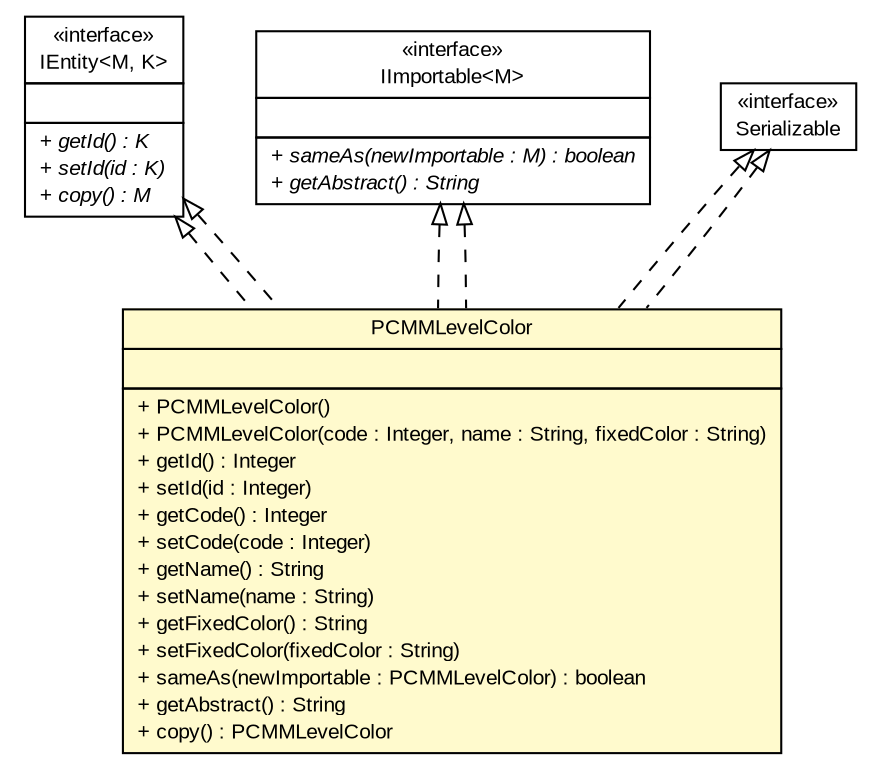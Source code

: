 #!/usr/local/bin/dot
#
# Class diagram 
# Generated by UMLGraph version R5_6-24-gf6e263 (http://www.umlgraph.org/)
#

digraph G {
	edge [fontname="arial",fontsize=10,labelfontname="arial",labelfontsize=10];
	node [fontname="arial",fontsize=10,shape=plaintext];
	nodesep=0.25;
	ranksep=0.5;
	// gov.sandia.cf.model.IEntity<M, K>
	c276680 [label=<<table title="gov.sandia.cf.model.IEntity" border="0" cellborder="1" cellspacing="0" cellpadding="2" port="p" href="./IEntity.html">
		<tr><td><table border="0" cellspacing="0" cellpadding="1">
<tr><td align="center" balign="center"> &#171;interface&#187; </td></tr>
<tr><td align="center" balign="center"> IEntity&lt;M, K&gt; </td></tr>
		</table></td></tr>
		<tr><td><table border="0" cellspacing="0" cellpadding="1">
<tr><td align="left" balign="left">  </td></tr>
		</table></td></tr>
		<tr><td><table border="0" cellspacing="0" cellpadding="1">
<tr><td align="left" balign="left"><font face="arial italic" point-size="10.0"> + getId() : K </font></td></tr>
<tr><td align="left" balign="left"><font face="arial italic" point-size="10.0"> + setId(id : K) </font></td></tr>
<tr><td align="left" balign="left"><font face="arial italic" point-size="10.0"> + copy() : M </font></td></tr>
		</table></td></tr>
		</table>>, URL="./IEntity.html", fontname="arial", fontcolor="black", fontsize=10.0];
	// gov.sandia.cf.model.IImportable<M>
	c276684 [label=<<table title="gov.sandia.cf.model.IImportable" border="0" cellborder="1" cellspacing="0" cellpadding="2" port="p" href="./IImportable.html">
		<tr><td><table border="0" cellspacing="0" cellpadding="1">
<tr><td align="center" balign="center"> &#171;interface&#187; </td></tr>
<tr><td align="center" balign="center"> IImportable&lt;M&gt; </td></tr>
		</table></td></tr>
		<tr><td><table border="0" cellspacing="0" cellpadding="1">
<tr><td align="left" balign="left">  </td></tr>
		</table></td></tr>
		<tr><td><table border="0" cellspacing="0" cellpadding="1">
<tr><td align="left" balign="left"><font face="arial italic" point-size="10.0"> + sameAs(newImportable : M) : boolean </font></td></tr>
<tr><td align="left" balign="left"><font face="arial italic" point-size="10.0"> + getAbstract() : String </font></td></tr>
		</table></td></tr>
		</table>>, URL="./IImportable.html", fontname="arial", fontcolor="black", fontsize=10.0];
	// gov.sandia.cf.model.PCMMLevelColor
	c276708 [label=<<table title="gov.sandia.cf.model.PCMMLevelColor" border="0" cellborder="1" cellspacing="0" cellpadding="2" port="p" bgcolor="lemonChiffon" href="./PCMMLevelColor.html">
		<tr><td><table border="0" cellspacing="0" cellpadding="1">
<tr><td align="center" balign="center"> PCMMLevelColor </td></tr>
		</table></td></tr>
		<tr><td><table border="0" cellspacing="0" cellpadding="1">
<tr><td align="left" balign="left">  </td></tr>
		</table></td></tr>
		<tr><td><table border="0" cellspacing="0" cellpadding="1">
<tr><td align="left" balign="left"> + PCMMLevelColor() </td></tr>
<tr><td align="left" balign="left"> + PCMMLevelColor(code : Integer, name : String, fixedColor : String) </td></tr>
<tr><td align="left" balign="left"> + getId() : Integer </td></tr>
<tr><td align="left" balign="left"> + setId(id : Integer) </td></tr>
<tr><td align="left" balign="left"> + getCode() : Integer </td></tr>
<tr><td align="left" balign="left"> + setCode(code : Integer) </td></tr>
<tr><td align="left" balign="left"> + getName() : String </td></tr>
<tr><td align="left" balign="left"> + setName(name : String) </td></tr>
<tr><td align="left" balign="left"> + getFixedColor() : String </td></tr>
<tr><td align="left" balign="left"> + setFixedColor(fixedColor : String) </td></tr>
<tr><td align="left" balign="left"> + sameAs(newImportable : PCMMLevelColor) : boolean </td></tr>
<tr><td align="left" balign="left"> + getAbstract() : String </td></tr>
<tr><td align="left" balign="left"> + copy() : PCMMLevelColor </td></tr>
		</table></td></tr>
		</table>>, URL="./PCMMLevelColor.html", fontname="arial", fontcolor="black", fontsize=10.0];
	//gov.sandia.cf.model.PCMMLevelColor implements java.io.Serializable
	c277033:p -> c276708:p [dir=back,arrowtail=empty,style=dashed];
	//gov.sandia.cf.model.PCMMLevelColor implements gov.sandia.cf.model.IEntity<M, K>
	c276680:p -> c276708:p [dir=back,arrowtail=empty,style=dashed];
	//gov.sandia.cf.model.PCMMLevelColor implements gov.sandia.cf.model.IImportable<M>
	c276684:p -> c276708:p [dir=back,arrowtail=empty,style=dashed];
	//gov.sandia.cf.model.PCMMLevelColor implements java.io.Serializable
	c277033:p -> c276708:p [dir=back,arrowtail=empty,style=dashed];
	//gov.sandia.cf.model.PCMMLevelColor implements gov.sandia.cf.model.IEntity<M, K>
	c276680:p -> c276708:p [dir=back,arrowtail=empty,style=dashed];
	//gov.sandia.cf.model.PCMMLevelColor implements gov.sandia.cf.model.IImportable<M>
	c276684:p -> c276708:p [dir=back,arrowtail=empty,style=dashed];
	// java.io.Serializable
	c277033 [label=<<table title="java.io.Serializable" border="0" cellborder="1" cellspacing="0" cellpadding="2" port="p" href="http://java.sun.com/j2se/1.4.2/docs/api/java/io/Serializable.html">
		<tr><td><table border="0" cellspacing="0" cellpadding="1">
<tr><td align="center" balign="center"> &#171;interface&#187; </td></tr>
<tr><td align="center" balign="center"> Serializable </td></tr>
		</table></td></tr>
		</table>>, URL="http://java.sun.com/j2se/1.4.2/docs/api/java/io/Serializable.html", fontname="arial", fontcolor="black", fontsize=10.0];
}

